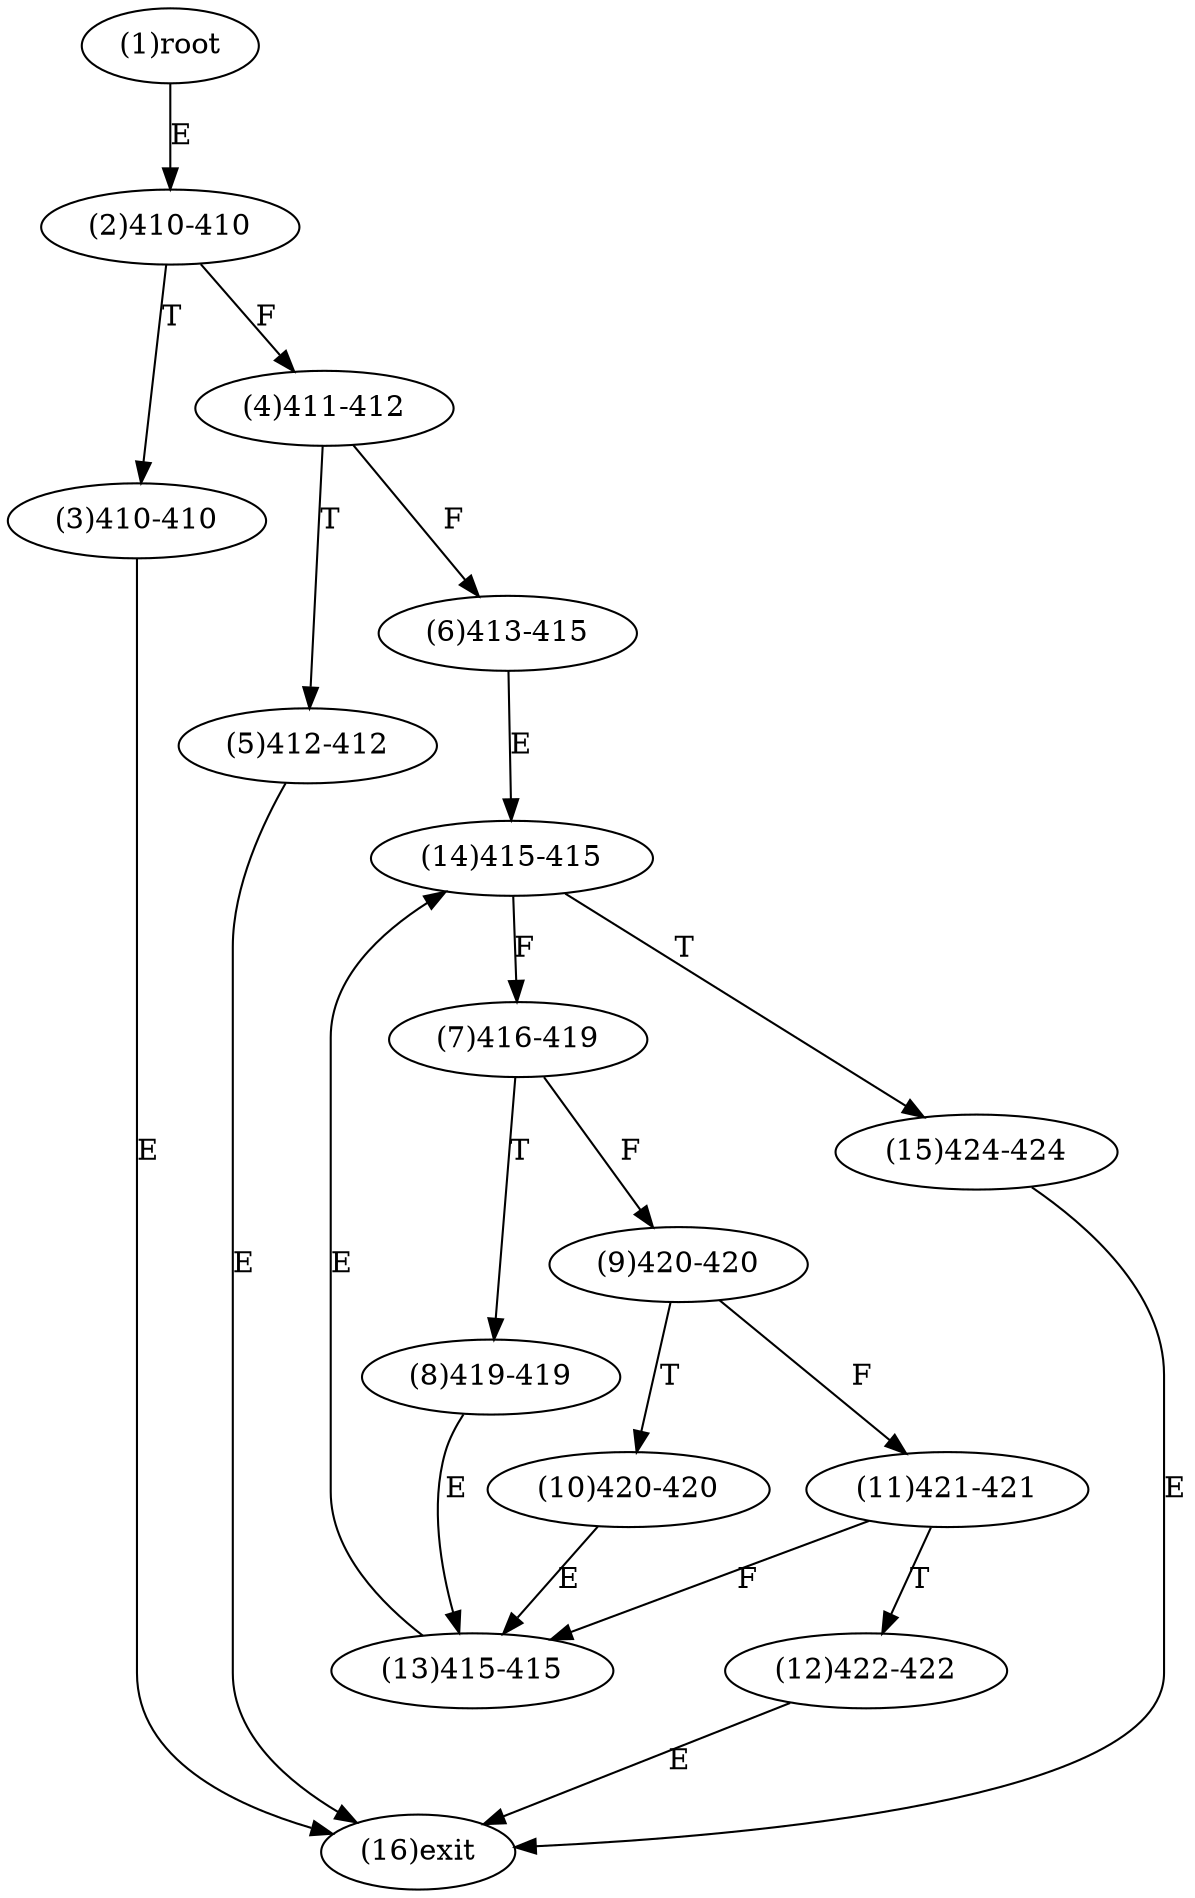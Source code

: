 digraph "" { 
1[ label="(1)root"];
2[ label="(2)410-410"];
3[ label="(3)410-410"];
4[ label="(4)411-412"];
5[ label="(5)412-412"];
6[ label="(6)413-415"];
7[ label="(7)416-419"];
8[ label="(8)419-419"];
9[ label="(9)420-420"];
10[ label="(10)420-420"];
11[ label="(11)421-421"];
12[ label="(12)422-422"];
13[ label="(13)415-415"];
14[ label="(14)415-415"];
15[ label="(15)424-424"];
16[ label="(16)exit"];
1->2[ label="E"];
2->4[ label="F"];
2->3[ label="T"];
3->16[ label="E"];
4->6[ label="F"];
4->5[ label="T"];
5->16[ label="E"];
6->14[ label="E"];
7->9[ label="F"];
7->8[ label="T"];
8->13[ label="E"];
9->11[ label="F"];
9->10[ label="T"];
10->13[ label="E"];
11->13[ label="F"];
11->12[ label="T"];
12->16[ label="E"];
13->14[ label="E"];
14->7[ label="F"];
14->15[ label="T"];
15->16[ label="E"];
}